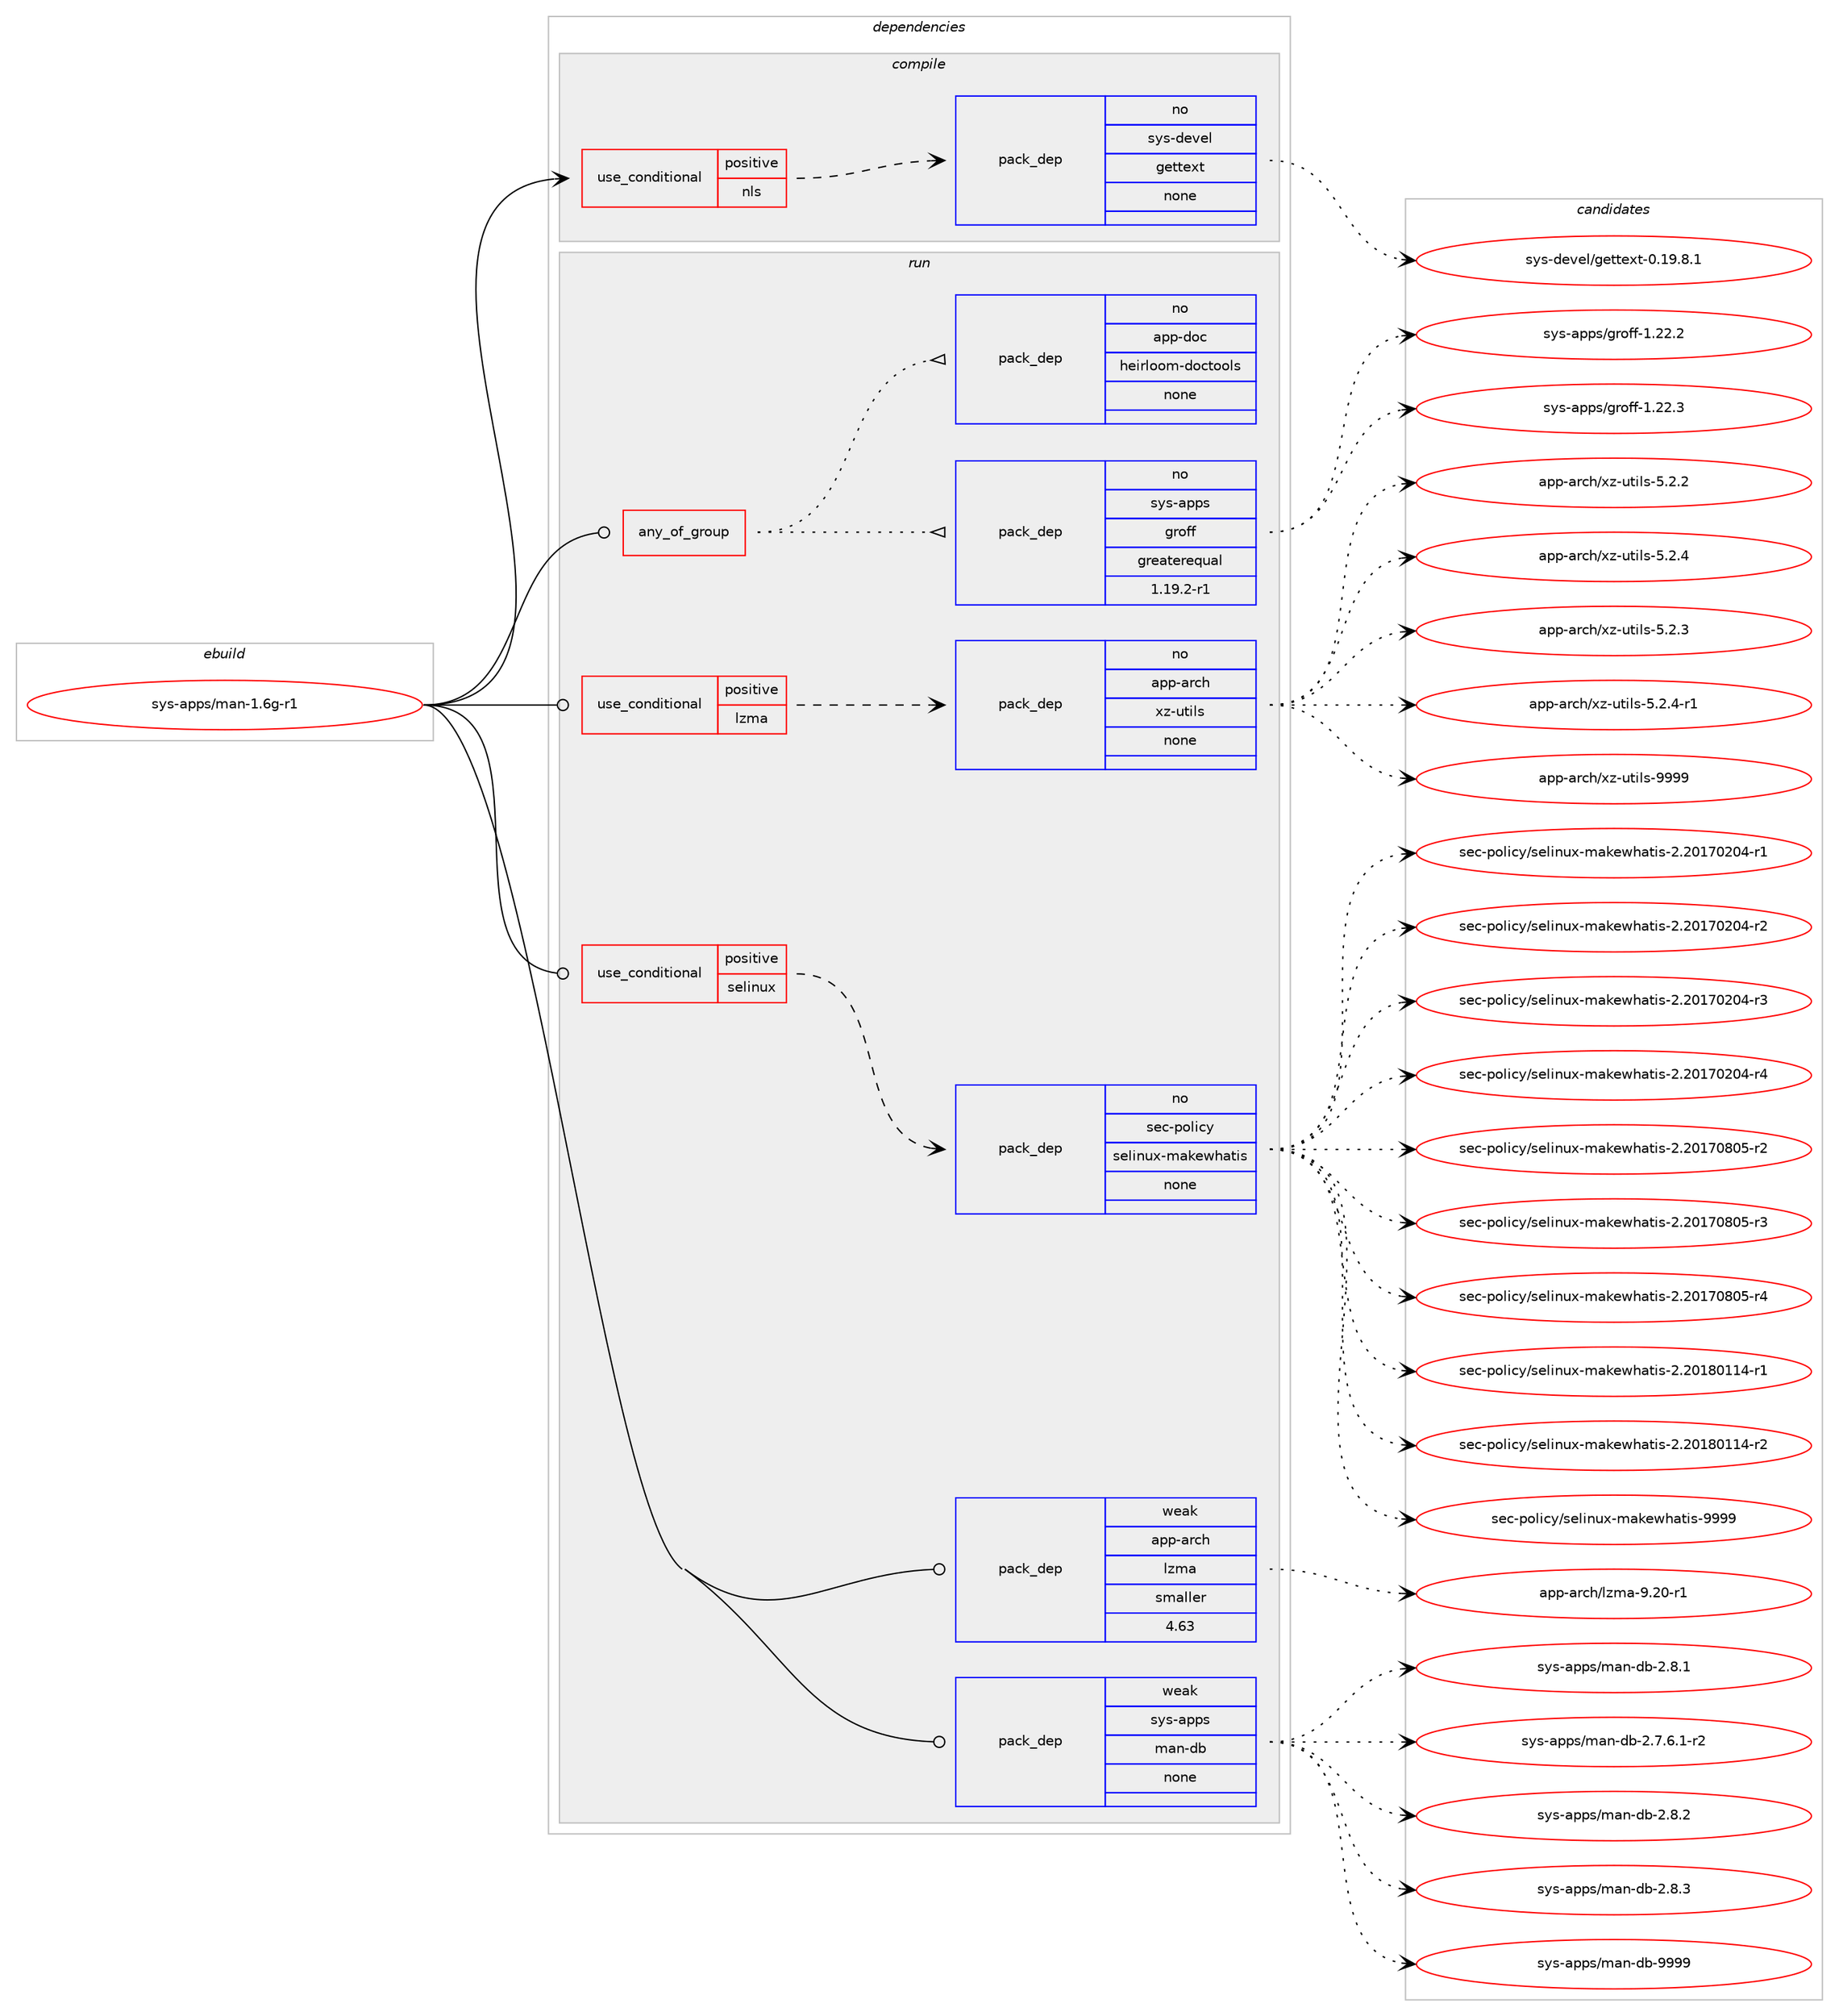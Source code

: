 digraph prolog {

# *************
# Graph options
# *************

newrank=true;
concentrate=true;
compound=true;
graph [rankdir=LR,fontname=Helvetica,fontsize=10,ranksep=1.5];#, ranksep=2.5, nodesep=0.2];
edge  [arrowhead=vee];
node  [fontname=Helvetica,fontsize=10];

# **********
# The ebuild
# **********

subgraph cluster_leftcol {
color=gray;
rank=same;
label=<<i>ebuild</i>>;
id [label="sys-apps/man-1.6g-r1", color=red, width=4, href="../sys-apps/man-1.6g-r1.svg"];
}

# ****************
# The dependencies
# ****************

subgraph cluster_midcol {
color=gray;
label=<<i>dependencies</i>>;
subgraph cluster_compile {
fillcolor="#eeeeee";
style=filled;
label=<<i>compile</i>>;
subgraph cond306 {
dependency6252 [label=<<TABLE BORDER="0" CELLBORDER="1" CELLSPACING="0" CELLPADDING="4"><TR><TD ROWSPAN="3" CELLPADDING="10">use_conditional</TD></TR><TR><TD>positive</TD></TR><TR><TD>nls</TD></TR></TABLE>>, shape=none, color=red];
subgraph pack5903 {
dependency6253 [label=<<TABLE BORDER="0" CELLBORDER="1" CELLSPACING="0" CELLPADDING="4" WIDTH="220"><TR><TD ROWSPAN="6" CELLPADDING="30">pack_dep</TD></TR><TR><TD WIDTH="110">no</TD></TR><TR><TD>sys-devel</TD></TR><TR><TD>gettext</TD></TR><TR><TD>none</TD></TR><TR><TD></TD></TR></TABLE>>, shape=none, color=blue];
}
dependency6252:e -> dependency6253:w [weight=20,style="dashed",arrowhead="vee"];
}
id:e -> dependency6252:w [weight=20,style="solid",arrowhead="vee"];
}
subgraph cluster_compileandrun {
fillcolor="#eeeeee";
style=filled;
label=<<i>compile and run</i>>;
}
subgraph cluster_run {
fillcolor="#eeeeee";
style=filled;
label=<<i>run</i>>;
subgraph any44 {
dependency6254 [label=<<TABLE BORDER="0" CELLBORDER="1" CELLSPACING="0" CELLPADDING="4"><TR><TD CELLPADDING="10">any_of_group</TD></TR></TABLE>>, shape=none, color=red];subgraph pack5904 {
dependency6255 [label=<<TABLE BORDER="0" CELLBORDER="1" CELLSPACING="0" CELLPADDING="4" WIDTH="220"><TR><TD ROWSPAN="6" CELLPADDING="30">pack_dep</TD></TR><TR><TD WIDTH="110">no</TD></TR><TR><TD>sys-apps</TD></TR><TR><TD>groff</TD></TR><TR><TD>greaterequal</TD></TR><TR><TD>1.19.2-r1</TD></TR></TABLE>>, shape=none, color=blue];
}
dependency6254:e -> dependency6255:w [weight=20,style="dotted",arrowhead="oinv"];
subgraph pack5905 {
dependency6256 [label=<<TABLE BORDER="0" CELLBORDER="1" CELLSPACING="0" CELLPADDING="4" WIDTH="220"><TR><TD ROWSPAN="6" CELLPADDING="30">pack_dep</TD></TR><TR><TD WIDTH="110">no</TD></TR><TR><TD>app-doc</TD></TR><TR><TD>heirloom-doctools</TD></TR><TR><TD>none</TD></TR><TR><TD></TD></TR></TABLE>>, shape=none, color=blue];
}
dependency6254:e -> dependency6256:w [weight=20,style="dotted",arrowhead="oinv"];
}
id:e -> dependency6254:w [weight=20,style="solid",arrowhead="odot"];
subgraph cond307 {
dependency6257 [label=<<TABLE BORDER="0" CELLBORDER="1" CELLSPACING="0" CELLPADDING="4"><TR><TD ROWSPAN="3" CELLPADDING="10">use_conditional</TD></TR><TR><TD>positive</TD></TR><TR><TD>lzma</TD></TR></TABLE>>, shape=none, color=red];
subgraph pack5906 {
dependency6258 [label=<<TABLE BORDER="0" CELLBORDER="1" CELLSPACING="0" CELLPADDING="4" WIDTH="220"><TR><TD ROWSPAN="6" CELLPADDING="30">pack_dep</TD></TR><TR><TD WIDTH="110">no</TD></TR><TR><TD>app-arch</TD></TR><TR><TD>xz-utils</TD></TR><TR><TD>none</TD></TR><TR><TD></TD></TR></TABLE>>, shape=none, color=blue];
}
dependency6257:e -> dependency6258:w [weight=20,style="dashed",arrowhead="vee"];
}
id:e -> dependency6257:w [weight=20,style="solid",arrowhead="odot"];
subgraph cond308 {
dependency6259 [label=<<TABLE BORDER="0" CELLBORDER="1" CELLSPACING="0" CELLPADDING="4"><TR><TD ROWSPAN="3" CELLPADDING="10">use_conditional</TD></TR><TR><TD>positive</TD></TR><TR><TD>selinux</TD></TR></TABLE>>, shape=none, color=red];
subgraph pack5907 {
dependency6260 [label=<<TABLE BORDER="0" CELLBORDER="1" CELLSPACING="0" CELLPADDING="4" WIDTH="220"><TR><TD ROWSPAN="6" CELLPADDING="30">pack_dep</TD></TR><TR><TD WIDTH="110">no</TD></TR><TR><TD>sec-policy</TD></TR><TR><TD>selinux-makewhatis</TD></TR><TR><TD>none</TD></TR><TR><TD></TD></TR></TABLE>>, shape=none, color=blue];
}
dependency6259:e -> dependency6260:w [weight=20,style="dashed",arrowhead="vee"];
}
id:e -> dependency6259:w [weight=20,style="solid",arrowhead="odot"];
subgraph pack5908 {
dependency6261 [label=<<TABLE BORDER="0" CELLBORDER="1" CELLSPACING="0" CELLPADDING="4" WIDTH="220"><TR><TD ROWSPAN="6" CELLPADDING="30">pack_dep</TD></TR><TR><TD WIDTH="110">weak</TD></TR><TR><TD>app-arch</TD></TR><TR><TD>lzma</TD></TR><TR><TD>smaller</TD></TR><TR><TD>4.63</TD></TR></TABLE>>, shape=none, color=blue];
}
id:e -> dependency6261:w [weight=20,style="solid",arrowhead="odot"];
subgraph pack5909 {
dependency6262 [label=<<TABLE BORDER="0" CELLBORDER="1" CELLSPACING="0" CELLPADDING="4" WIDTH="220"><TR><TD ROWSPAN="6" CELLPADDING="30">pack_dep</TD></TR><TR><TD WIDTH="110">weak</TD></TR><TR><TD>sys-apps</TD></TR><TR><TD>man-db</TD></TR><TR><TD>none</TD></TR><TR><TD></TD></TR></TABLE>>, shape=none, color=blue];
}
id:e -> dependency6262:w [weight=20,style="solid",arrowhead="odot"];
}
}

# **************
# The candidates
# **************

subgraph cluster_choices {
rank=same;
color=gray;
label=<<i>candidates</i>>;

subgraph choice5903 {
color=black;
nodesep=1;
choice1151211154510010111810110847103101116116101120116454846495746564649 [label="sys-devel/gettext-0.19.8.1", color=red, width=4,href="../sys-devel/gettext-0.19.8.1.svg"];
dependency6253:e -> choice1151211154510010111810110847103101116116101120116454846495746564649:w [style=dotted,weight="100"];
}
subgraph choice5904 {
color=black;
nodesep=1;
choice11512111545971121121154710311411110210245494650504650 [label="sys-apps/groff-1.22.2", color=red, width=4,href="../sys-apps/groff-1.22.2.svg"];
choice11512111545971121121154710311411110210245494650504651 [label="sys-apps/groff-1.22.3", color=red, width=4,href="../sys-apps/groff-1.22.3.svg"];
dependency6255:e -> choice11512111545971121121154710311411110210245494650504650:w [style=dotted,weight="100"];
dependency6255:e -> choice11512111545971121121154710311411110210245494650504651:w [style=dotted,weight="100"];
}
subgraph choice5905 {
color=black;
nodesep=1;
}
subgraph choice5906 {
color=black;
nodesep=1;
choice971121124597114991044712012245117116105108115455346504650 [label="app-arch/xz-utils-5.2.2", color=red, width=4,href="../app-arch/xz-utils-5.2.2.svg"];
choice971121124597114991044712012245117116105108115455346504652 [label="app-arch/xz-utils-5.2.4", color=red, width=4,href="../app-arch/xz-utils-5.2.4.svg"];
choice971121124597114991044712012245117116105108115455346504651 [label="app-arch/xz-utils-5.2.3", color=red, width=4,href="../app-arch/xz-utils-5.2.3.svg"];
choice9711211245971149910447120122451171161051081154553465046524511449 [label="app-arch/xz-utils-5.2.4-r1", color=red, width=4,href="../app-arch/xz-utils-5.2.4-r1.svg"];
choice9711211245971149910447120122451171161051081154557575757 [label="app-arch/xz-utils-9999", color=red, width=4,href="../app-arch/xz-utils-9999.svg"];
dependency6258:e -> choice971121124597114991044712012245117116105108115455346504650:w [style=dotted,weight="100"];
dependency6258:e -> choice971121124597114991044712012245117116105108115455346504652:w [style=dotted,weight="100"];
dependency6258:e -> choice971121124597114991044712012245117116105108115455346504651:w [style=dotted,weight="100"];
dependency6258:e -> choice9711211245971149910447120122451171161051081154553465046524511449:w [style=dotted,weight="100"];
dependency6258:e -> choice9711211245971149910447120122451171161051081154557575757:w [style=dotted,weight="100"];
}
subgraph choice5907 {
color=black;
nodesep=1;
choice1151019945112111108105991214711510110810511011712045109971071011191049711610511545504650484955485048524511449 [label="sec-policy/selinux-makewhatis-2.20170204-r1", color=red, width=4,href="../sec-policy/selinux-makewhatis-2.20170204-r1.svg"];
choice1151019945112111108105991214711510110810511011712045109971071011191049711610511545504650484955485048524511450 [label="sec-policy/selinux-makewhatis-2.20170204-r2", color=red, width=4,href="../sec-policy/selinux-makewhatis-2.20170204-r2.svg"];
choice1151019945112111108105991214711510110810511011712045109971071011191049711610511545504650484955485048524511451 [label="sec-policy/selinux-makewhatis-2.20170204-r3", color=red, width=4,href="../sec-policy/selinux-makewhatis-2.20170204-r3.svg"];
choice1151019945112111108105991214711510110810511011712045109971071011191049711610511545504650484955485048524511452 [label="sec-policy/selinux-makewhatis-2.20170204-r4", color=red, width=4,href="../sec-policy/selinux-makewhatis-2.20170204-r4.svg"];
choice1151019945112111108105991214711510110810511011712045109971071011191049711610511545504650484955485648534511450 [label="sec-policy/selinux-makewhatis-2.20170805-r2", color=red, width=4,href="../sec-policy/selinux-makewhatis-2.20170805-r2.svg"];
choice1151019945112111108105991214711510110810511011712045109971071011191049711610511545504650484955485648534511451 [label="sec-policy/selinux-makewhatis-2.20170805-r3", color=red, width=4,href="../sec-policy/selinux-makewhatis-2.20170805-r3.svg"];
choice1151019945112111108105991214711510110810511011712045109971071011191049711610511545504650484955485648534511452 [label="sec-policy/selinux-makewhatis-2.20170805-r4", color=red, width=4,href="../sec-policy/selinux-makewhatis-2.20170805-r4.svg"];
choice1151019945112111108105991214711510110810511011712045109971071011191049711610511545504650484956484949524511449 [label="sec-policy/selinux-makewhatis-2.20180114-r1", color=red, width=4,href="../sec-policy/selinux-makewhatis-2.20180114-r1.svg"];
choice1151019945112111108105991214711510110810511011712045109971071011191049711610511545504650484956484949524511450 [label="sec-policy/selinux-makewhatis-2.20180114-r2", color=red, width=4,href="../sec-policy/selinux-makewhatis-2.20180114-r2.svg"];
choice115101994511211110810599121471151011081051101171204510997107101119104971161051154557575757 [label="sec-policy/selinux-makewhatis-9999", color=red, width=4,href="../sec-policy/selinux-makewhatis-9999.svg"];
dependency6260:e -> choice1151019945112111108105991214711510110810511011712045109971071011191049711610511545504650484955485048524511449:w [style=dotted,weight="100"];
dependency6260:e -> choice1151019945112111108105991214711510110810511011712045109971071011191049711610511545504650484955485048524511450:w [style=dotted,weight="100"];
dependency6260:e -> choice1151019945112111108105991214711510110810511011712045109971071011191049711610511545504650484955485048524511451:w [style=dotted,weight="100"];
dependency6260:e -> choice1151019945112111108105991214711510110810511011712045109971071011191049711610511545504650484955485048524511452:w [style=dotted,weight="100"];
dependency6260:e -> choice1151019945112111108105991214711510110810511011712045109971071011191049711610511545504650484955485648534511450:w [style=dotted,weight="100"];
dependency6260:e -> choice1151019945112111108105991214711510110810511011712045109971071011191049711610511545504650484955485648534511451:w [style=dotted,weight="100"];
dependency6260:e -> choice1151019945112111108105991214711510110810511011712045109971071011191049711610511545504650484955485648534511452:w [style=dotted,weight="100"];
dependency6260:e -> choice1151019945112111108105991214711510110810511011712045109971071011191049711610511545504650484956484949524511449:w [style=dotted,weight="100"];
dependency6260:e -> choice1151019945112111108105991214711510110810511011712045109971071011191049711610511545504650484956484949524511450:w [style=dotted,weight="100"];
dependency6260:e -> choice115101994511211110810599121471151011081051101171204510997107101119104971161051154557575757:w [style=dotted,weight="100"];
}
subgraph choice5908 {
color=black;
nodesep=1;
choice97112112459711499104471081221099745574650484511449 [label="app-arch/lzma-9.20-r1", color=red, width=4,href="../app-arch/lzma-9.20-r1.svg"];
dependency6261:e -> choice97112112459711499104471081221099745574650484511449:w [style=dotted,weight="100"];
}
subgraph choice5909 {
color=black;
nodesep=1;
choice115121115459711211211547109971104510098455046564649 [label="sys-apps/man-db-2.8.1", color=red, width=4,href="../sys-apps/man-db-2.8.1.svg"];
choice11512111545971121121154710997110451009845504655465446494511450 [label="sys-apps/man-db-2.7.6.1-r2", color=red, width=4,href="../sys-apps/man-db-2.7.6.1-r2.svg"];
choice115121115459711211211547109971104510098455046564650 [label="sys-apps/man-db-2.8.2", color=red, width=4,href="../sys-apps/man-db-2.8.2.svg"];
choice115121115459711211211547109971104510098455046564651 [label="sys-apps/man-db-2.8.3", color=red, width=4,href="../sys-apps/man-db-2.8.3.svg"];
choice1151211154597112112115471099711045100984557575757 [label="sys-apps/man-db-9999", color=red, width=4,href="../sys-apps/man-db-9999.svg"];
dependency6262:e -> choice115121115459711211211547109971104510098455046564649:w [style=dotted,weight="100"];
dependency6262:e -> choice11512111545971121121154710997110451009845504655465446494511450:w [style=dotted,weight="100"];
dependency6262:e -> choice115121115459711211211547109971104510098455046564650:w [style=dotted,weight="100"];
dependency6262:e -> choice115121115459711211211547109971104510098455046564651:w [style=dotted,weight="100"];
dependency6262:e -> choice1151211154597112112115471099711045100984557575757:w [style=dotted,weight="100"];
}
}

}
